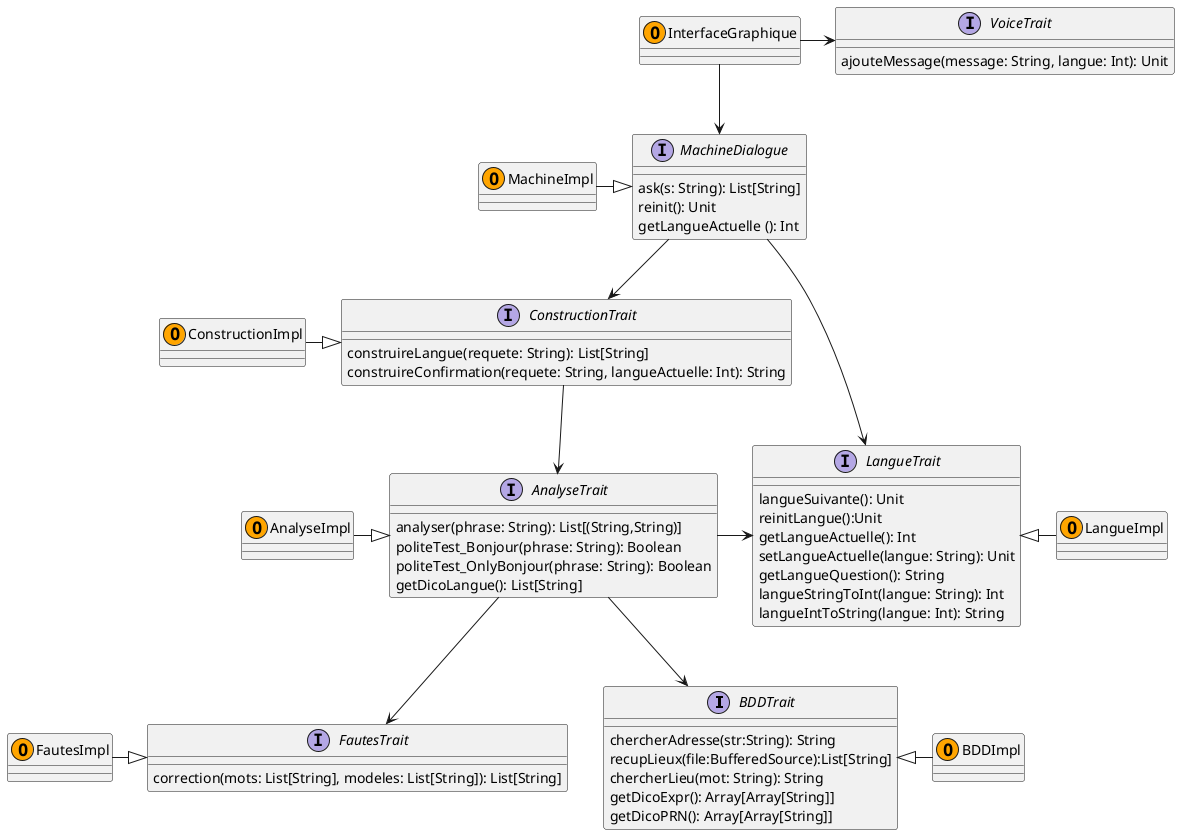 @startuml Avatar

interface BDDTrait{
	chercherAdresse(str:String): String
	recupLieux(file:BufferedSource):List[String]
	chercherLieu(mot: String): String
	getDicoExpr(): Array[Array[String]]
	getDicoPRN(): Array[Array[String]]
}

interface MachineDialogue {
	ask(s: String): List[String]
	reinit(): Unit
	getLangueActuelle (): Int 
}

interface ConstructionTrait{
	construireLangue(requete: String): List[String]
	construireConfirmation(requete: String, langueActuelle: Int): String
}

interface FautesTrait{
	correction(mots: List[String], modeles: List[String]): List[String]
}

interface VoiceTrait{
	ajouteMessage(message: String, langue: Int): Unit
}

interface AnalyseTrait{
	analyser(phrase: String): List[(String,String)]
	politeTest_Bonjour(phrase: String): Boolean
	politeTest_OnlyBonjour(phrase: String): Boolean
	getDicoLangue(): List[String]
}

interface LangueTrait{
	langueSuivante(): Unit
	reinitLangue():Unit
 	getLangueActuelle(): Int
  	setLangueActuelle(langue: String): Unit
  	getLangueQuestion(): String
  	langueStringToInt(langue: String): Int
	langueIntToString(langue: Int): String
}


class MachineImpl <<(O,Orange)>>
class InterfaceGraphique <<(O,Orange)>>
class ConstructionImpl <<(O,Orange)>>
class AnalyseImpl <<(O,Orange)>>
class BDDImpl <<(O,Orange)>>
class FautesImpl <<(O,Orange)>>
class LangueImpl <<(O,Orange)>>

MachineImpl -|> MachineDialogue
BDDTrait <|-  BDDImpl
ConstructionImpl -|>  ConstructionTrait
AnalyseImpl -|>  AnalyseTrait
FautesImpl -|> FautesTrait
LangueTrait <|-  LangueImpl

MachineDialogue --> ConstructionTrait
InterfaceGraphique --> MachineDialogue 
InterfaceGraphique -> VoiceTrait 
ConstructionTrait --> AnalyseTrait

AnalyseTrait -> LangueTrait
AnalyseTrait --> FautesTrait
AnalyseTrait --> BDDTrait
MachineDialogue --> LangueTrait

@enduml